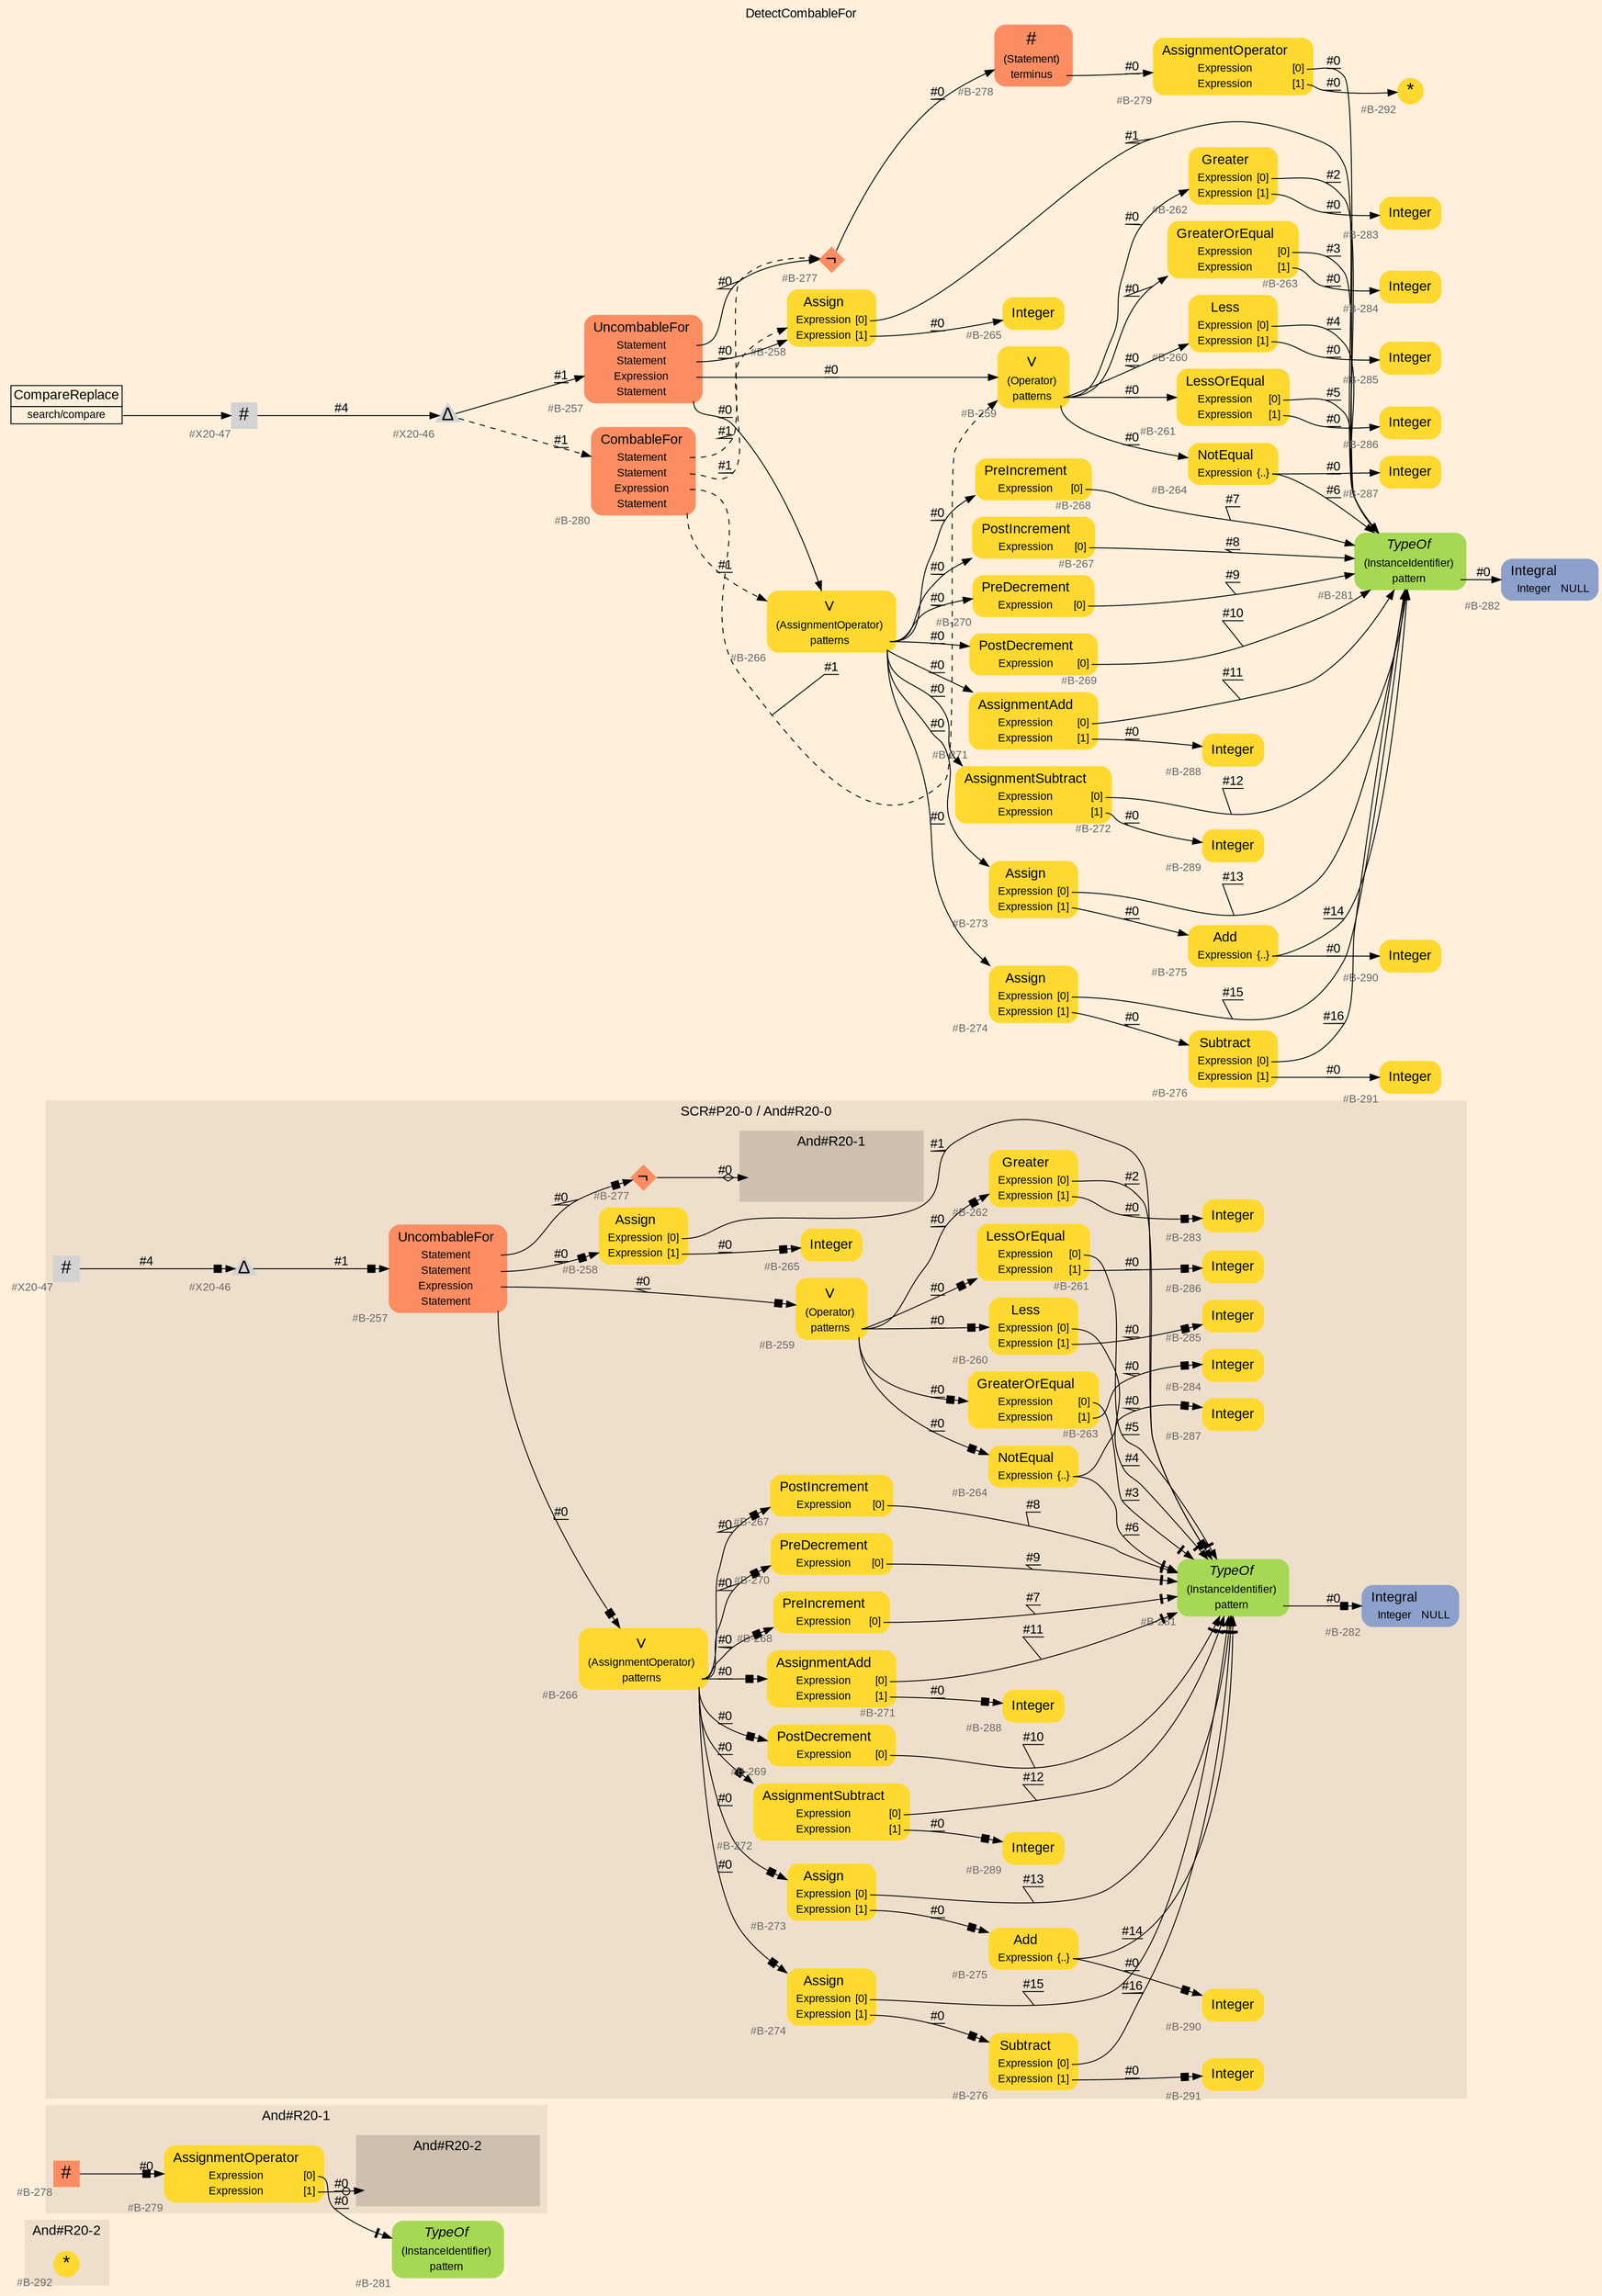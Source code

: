 digraph "DetectCombableFor" {
label = "DetectCombableFor"
labelloc = t
graph [
    rankdir = "LR"
    ranksep = 0.3
    bgcolor = antiquewhite1
    color = black
    fontcolor = black
    fontname = "Arial"
];
node [
    fontname = "Arial"
];
edge [
    fontname = "Arial"
];

// -------------------- figure And#R20-2 --------------------
// -------- region And#R20-2 ----------
subgraph "clusterAnd#R20-2" {
    label = "And#R20-2"
    style = "filled"
    color = antiquewhite2
    fontsize = "15"
    // -------- block And#R20-2/#B-292 ----------
    "And#R20-2/#B-292" [
        fillcolor = "/set28/6"
        xlabel = "#B-292"
        fontsize = "12"
        fontcolor = grey40
        shape = "circle"
        label = <<FONT COLOR="black" POINT-SIZE="20">*</FONT>>
        style = "filled"
        penwidth = 0.0
        fixedsize = true
        width = 0.4
        height = 0.4
    ];
    
}


// -------------------- figure And#R20-1 --------------------
// -------- region And#R20-1 ----------
subgraph "clusterAnd#R20-1" {
    label = "And#R20-1"
    style = "filled"
    color = antiquewhite2
    fontsize = "15"
    // -------- block And#R20-1/#B-278 ----------
    "And#R20-1/#B-278" [
        fillcolor = "/set28/2"
        xlabel = "#B-278"
        fontsize = "12"
        fontcolor = grey40
        shape = "square"
        label = <<FONT COLOR="black" POINT-SIZE="20">#</FONT>>
        style = "filled"
        penwidth = 0.0
        fixedsize = true
        width = 0.4
        height = 0.4
    ];
    
    // -------- block And#R20-1/#B-279 ----------
    "And#R20-1/#B-279" [
        fillcolor = "/set28/6"
        xlabel = "#B-279"
        fontsize = "12"
        fontcolor = grey40
        shape = "plaintext"
        label = <<TABLE BORDER="0" CELLBORDER="0" CELLSPACING="0">
         <TR><TD><FONT COLOR="black" POINT-SIZE="15">AssignmentOperator</FONT></TD></TR>
         <TR><TD><FONT COLOR="black" POINT-SIZE="12">Expression</FONT></TD><TD PORT="port0"><FONT COLOR="black" POINT-SIZE="12">[0]</FONT></TD></TR>
         <TR><TD><FONT COLOR="black" POINT-SIZE="12">Expression</FONT></TD><TD PORT="port1"><FONT COLOR="black" POINT-SIZE="12">[1]</FONT></TD></TR>
        </TABLE>>
        style = "rounded,filled"
    ];
    
    // -------- region And#R20-1/And#R20-2 ----------
    subgraph "clusterAnd#R20-1/And#R20-2" {
        label = "And#R20-2"
        style = "filled"
        color = antiquewhite3
        fontsize = "15"
        // -------- block And#R20-1/And#R20-2/#B-292 ----------
        "And#R20-1/And#R20-2/#B-292" [
            fillcolor = "/set28/6"
            xlabel = "#B-292"
            fontsize = "12"
            fontcolor = grey40
            shape = "none"
            style = "invisible"
        ];
        
    }
    
}

// -------- block And#R20-1/#B-281 ----------
"And#R20-1/#B-281" [
    fillcolor = "/set28/5"
    xlabel = "#B-281"
    fontsize = "12"
    fontcolor = grey40
    shape = "plaintext"
    label = <<TABLE BORDER="0" CELLBORDER="0" CELLSPACING="0">
     <TR><TD><FONT COLOR="black" POINT-SIZE="15"><I>TypeOf</I></FONT></TD></TR>
     <TR><TD><FONT COLOR="black" POINT-SIZE="12">(InstanceIdentifier)</FONT></TD><TD PORT="port0"></TD></TR>
     <TR><TD><FONT COLOR="black" POINT-SIZE="12">pattern</FONT></TD><TD PORT="port1"></TD></TR>
    </TABLE>>
    style = "rounded,filled"
];

"And#R20-1/#B-278" -> "And#R20-1/#B-279" [
    arrowhead="normalnonebox"
    label = "#0"
    decorate = true
    color = black
    fontcolor = black
];

"And#R20-1/#B-279":port0 -> "And#R20-1/#B-281" [
    arrowhead="normalnonetee"
    label = "#0"
    decorate = true
    color = black
    fontcolor = black
];

"And#R20-1/#B-279":port1 -> "And#R20-1/And#R20-2/#B-292" [
    arrowhead="normalnoneodot"
    label = "#0"
    decorate = true
    color = black
    fontcolor = black
];


// -------------------- figure And#R20-0 --------------------
// -------- region And#R20-0 ----------
subgraph "clusterAnd#R20-0" {
    label = "SCR#P20-0 / And#R20-0"
    style = "filled"
    color = antiquewhite2
    fontsize = "15"
    // -------- block And#R20-0/#B-273 ----------
    "And#R20-0/#B-273" [
        fillcolor = "/set28/6"
        xlabel = "#B-273"
        fontsize = "12"
        fontcolor = grey40
        shape = "plaintext"
        label = <<TABLE BORDER="0" CELLBORDER="0" CELLSPACING="0">
         <TR><TD><FONT COLOR="black" POINT-SIZE="15">Assign</FONT></TD></TR>
         <TR><TD><FONT COLOR="black" POINT-SIZE="12">Expression</FONT></TD><TD PORT="port0"><FONT COLOR="black" POINT-SIZE="12">[0]</FONT></TD></TR>
         <TR><TD><FONT COLOR="black" POINT-SIZE="12">Expression</FONT></TD><TD PORT="port1"><FONT COLOR="black" POINT-SIZE="12">[1]</FONT></TD></TR>
        </TABLE>>
        style = "rounded,filled"
    ];
    
    // -------- block And#R20-0/#B-289 ----------
    "And#R20-0/#B-289" [
        fillcolor = "/set28/6"
        xlabel = "#B-289"
        fontsize = "12"
        fontcolor = grey40
        shape = "plaintext"
        label = <<TABLE BORDER="0" CELLBORDER="0" CELLSPACING="0">
         <TR><TD><FONT COLOR="black" POINT-SIZE="15">Integer</FONT></TD></TR>
        </TABLE>>
        style = "rounded,filled"
    ];
    
    // -------- block And#R20-0/#B-259 ----------
    "And#R20-0/#B-259" [
        fillcolor = "/set28/6"
        xlabel = "#B-259"
        fontsize = "12"
        fontcolor = grey40
        shape = "plaintext"
        label = <<TABLE BORDER="0" CELLBORDER="0" CELLSPACING="0">
         <TR><TD><FONT COLOR="black" POINT-SIZE="20">∨</FONT></TD></TR>
         <TR><TD><FONT COLOR="black" POINT-SIZE="12">(Operator)</FONT></TD><TD PORT="port0"></TD></TR>
         <TR><TD><FONT COLOR="black" POINT-SIZE="12">patterns</FONT></TD><TD PORT="port1"></TD></TR>
        </TABLE>>
        style = "rounded,filled"
    ];
    
    // -------- block And#R20-0/#B-266 ----------
    "And#R20-0/#B-266" [
        fillcolor = "/set28/6"
        xlabel = "#B-266"
        fontsize = "12"
        fontcolor = grey40
        shape = "plaintext"
        label = <<TABLE BORDER="0" CELLBORDER="0" CELLSPACING="0">
         <TR><TD><FONT COLOR="black" POINT-SIZE="20">∨</FONT></TD></TR>
         <TR><TD><FONT COLOR="black" POINT-SIZE="12">(AssignmentOperator)</FONT></TD><TD PORT="port0"></TD></TR>
         <TR><TD><FONT COLOR="black" POINT-SIZE="12">patterns</FONT></TD><TD PORT="port1"></TD></TR>
        </TABLE>>
        style = "rounded,filled"
    ];
    
    // -------- block And#R20-0/#B-260 ----------
    "And#R20-0/#B-260" [
        fillcolor = "/set28/6"
        xlabel = "#B-260"
        fontsize = "12"
        fontcolor = grey40
        shape = "plaintext"
        label = <<TABLE BORDER="0" CELLBORDER="0" CELLSPACING="0">
         <TR><TD><FONT COLOR="black" POINT-SIZE="15">Less</FONT></TD></TR>
         <TR><TD><FONT COLOR="black" POINT-SIZE="12">Expression</FONT></TD><TD PORT="port0"><FONT COLOR="black" POINT-SIZE="12">[0]</FONT></TD></TR>
         <TR><TD><FONT COLOR="black" POINT-SIZE="12">Expression</FONT></TD><TD PORT="port1"><FONT COLOR="black" POINT-SIZE="12">[1]</FONT></TD></TR>
        </TABLE>>
        style = "rounded,filled"
    ];
    
    // -------- block And#R20-0/#B-276 ----------
    "And#R20-0/#B-276" [
        fillcolor = "/set28/6"
        xlabel = "#B-276"
        fontsize = "12"
        fontcolor = grey40
        shape = "plaintext"
        label = <<TABLE BORDER="0" CELLBORDER="0" CELLSPACING="0">
         <TR><TD><FONT COLOR="black" POINT-SIZE="15">Subtract</FONT></TD></TR>
         <TR><TD><FONT COLOR="black" POINT-SIZE="12">Expression</FONT></TD><TD PORT="port0"><FONT COLOR="black" POINT-SIZE="12">[0]</FONT></TD></TR>
         <TR><TD><FONT COLOR="black" POINT-SIZE="12">Expression</FONT></TD><TD PORT="port1"><FONT COLOR="black" POINT-SIZE="12">[1]</FONT></TD></TR>
        </TABLE>>
        style = "rounded,filled"
    ];
    
    // -------- block And#R20-0/#B-290 ----------
    "And#R20-0/#B-290" [
        fillcolor = "/set28/6"
        xlabel = "#B-290"
        fontsize = "12"
        fontcolor = grey40
        shape = "plaintext"
        label = <<TABLE BORDER="0" CELLBORDER="0" CELLSPACING="0">
         <TR><TD><FONT COLOR="black" POINT-SIZE="15">Integer</FONT></TD></TR>
        </TABLE>>
        style = "rounded,filled"
    ];
    
    // -------- block And#R20-0/#B-257 ----------
    "And#R20-0/#B-257" [
        fillcolor = "/set28/2"
        xlabel = "#B-257"
        fontsize = "12"
        fontcolor = grey40
        shape = "plaintext"
        label = <<TABLE BORDER="0" CELLBORDER="0" CELLSPACING="0">
         <TR><TD><FONT COLOR="black" POINT-SIZE="15">UncombableFor</FONT></TD></TR>
         <TR><TD><FONT COLOR="black" POINT-SIZE="12">Statement</FONT></TD><TD PORT="port0"></TD></TR>
         <TR><TD><FONT COLOR="black" POINT-SIZE="12">Statement</FONT></TD><TD PORT="port1"></TD></TR>
         <TR><TD><FONT COLOR="black" POINT-SIZE="12">Expression</FONT></TD><TD PORT="port2"></TD></TR>
         <TR><TD><FONT COLOR="black" POINT-SIZE="12">Statement</FONT></TD><TD PORT="port3"></TD></TR>
        </TABLE>>
        style = "rounded,filled"
    ];
    
    // -------- block And#R20-0/#B-288 ----------
    "And#R20-0/#B-288" [
        fillcolor = "/set28/6"
        xlabel = "#B-288"
        fontsize = "12"
        fontcolor = grey40
        shape = "plaintext"
        label = <<TABLE BORDER="0" CELLBORDER="0" CELLSPACING="0">
         <TR><TD><FONT COLOR="black" POINT-SIZE="15">Integer</FONT></TD></TR>
        </TABLE>>
        style = "rounded,filled"
    ];
    
    // -------- block And#R20-0/#X20-46 ----------
    "And#R20-0/#X20-46" [
        xlabel = "#X20-46"
        fontsize = "12"
        fontcolor = grey40
        shape = "triangle"
        label = <<FONT COLOR="black" POINT-SIZE="20">Δ</FONT>>
        style = "filled"
        penwidth = 0.0
        fixedsize = true
        width = 0.4
        height = 0.4
    ];
    
    // -------- block And#R20-0/#B-272 ----------
    "And#R20-0/#B-272" [
        fillcolor = "/set28/6"
        xlabel = "#B-272"
        fontsize = "12"
        fontcolor = grey40
        shape = "plaintext"
        label = <<TABLE BORDER="0" CELLBORDER="0" CELLSPACING="0">
         <TR><TD><FONT COLOR="black" POINT-SIZE="15">AssignmentSubtract</FONT></TD></TR>
         <TR><TD><FONT COLOR="black" POINT-SIZE="12">Expression</FONT></TD><TD PORT="port0"><FONT COLOR="black" POINT-SIZE="12">[0]</FONT></TD></TR>
         <TR><TD><FONT COLOR="black" POINT-SIZE="12">Expression</FONT></TD><TD PORT="port1"><FONT COLOR="black" POINT-SIZE="12">[1]</FONT></TD></TR>
        </TABLE>>
        style = "rounded,filled"
    ];
    
    // -------- block And#R20-0/#B-271 ----------
    "And#R20-0/#B-271" [
        fillcolor = "/set28/6"
        xlabel = "#B-271"
        fontsize = "12"
        fontcolor = grey40
        shape = "plaintext"
        label = <<TABLE BORDER="0" CELLBORDER="0" CELLSPACING="0">
         <TR><TD><FONT COLOR="black" POINT-SIZE="15">AssignmentAdd</FONT></TD></TR>
         <TR><TD><FONT COLOR="black" POINT-SIZE="12">Expression</FONT></TD><TD PORT="port0"><FONT COLOR="black" POINT-SIZE="12">[0]</FONT></TD></TR>
         <TR><TD><FONT COLOR="black" POINT-SIZE="12">Expression</FONT></TD><TD PORT="port1"><FONT COLOR="black" POINT-SIZE="12">[1]</FONT></TD></TR>
        </TABLE>>
        style = "rounded,filled"
    ];
    
    // -------- block And#R20-0/#B-282 ----------
    "And#R20-0/#B-282" [
        fillcolor = "/set28/3"
        xlabel = "#B-282"
        fontsize = "12"
        fontcolor = grey40
        shape = "plaintext"
        label = <<TABLE BORDER="0" CELLBORDER="0" CELLSPACING="0">
         <TR><TD><FONT COLOR="black" POINT-SIZE="15">Integral</FONT></TD></TR>
         <TR><TD><FONT COLOR="black" POINT-SIZE="12">Integer</FONT></TD><TD PORT="port0"><FONT COLOR="black" POINT-SIZE="12">NULL</FONT></TD></TR>
        </TABLE>>
        style = "rounded,filled"
    ];
    
    // -------- block And#R20-0/#B-261 ----------
    "And#R20-0/#B-261" [
        fillcolor = "/set28/6"
        xlabel = "#B-261"
        fontsize = "12"
        fontcolor = grey40
        shape = "plaintext"
        label = <<TABLE BORDER="0" CELLBORDER="0" CELLSPACING="0">
         <TR><TD><FONT COLOR="black" POINT-SIZE="15">LessOrEqual</FONT></TD></TR>
         <TR><TD><FONT COLOR="black" POINT-SIZE="12">Expression</FONT></TD><TD PORT="port0"><FONT COLOR="black" POINT-SIZE="12">[0]</FONT></TD></TR>
         <TR><TD><FONT COLOR="black" POINT-SIZE="12">Expression</FONT></TD><TD PORT="port1"><FONT COLOR="black" POINT-SIZE="12">[1]</FONT></TD></TR>
        </TABLE>>
        style = "rounded,filled"
    ];
    
    // -------- block And#R20-0/#B-277 ----------
    "And#R20-0/#B-277" [
        fillcolor = "/set28/2"
        xlabel = "#B-277"
        fontsize = "12"
        fontcolor = grey40
        shape = "diamond"
        label = <<FONT COLOR="black" POINT-SIZE="20">¬</FONT>>
        style = "filled"
        penwidth = 0.0
        fixedsize = true
        width = 0.4
        height = 0.4
    ];
    
    // -------- block And#R20-0/#B-281 ----------
    "And#R20-0/#B-281" [
        fillcolor = "/set28/5"
        xlabel = "#B-281"
        fontsize = "12"
        fontcolor = grey40
        shape = "plaintext"
        label = <<TABLE BORDER="0" CELLBORDER="0" CELLSPACING="0">
         <TR><TD><FONT COLOR="black" POINT-SIZE="15"><I>TypeOf</I></FONT></TD></TR>
         <TR><TD><FONT COLOR="black" POINT-SIZE="12">(InstanceIdentifier)</FONT></TD><TD PORT="port0"></TD></TR>
         <TR><TD><FONT COLOR="black" POINT-SIZE="12">pattern</FONT></TD><TD PORT="port1"></TD></TR>
        </TABLE>>
        style = "rounded,filled"
    ];
    
    // -------- block And#R20-0/#B-274 ----------
    "And#R20-0/#B-274" [
        fillcolor = "/set28/6"
        xlabel = "#B-274"
        fontsize = "12"
        fontcolor = grey40
        shape = "plaintext"
        label = <<TABLE BORDER="0" CELLBORDER="0" CELLSPACING="0">
         <TR><TD><FONT COLOR="black" POINT-SIZE="15">Assign</FONT></TD></TR>
         <TR><TD><FONT COLOR="black" POINT-SIZE="12">Expression</FONT></TD><TD PORT="port0"><FONT COLOR="black" POINT-SIZE="12">[0]</FONT></TD></TR>
         <TR><TD><FONT COLOR="black" POINT-SIZE="12">Expression</FONT></TD><TD PORT="port1"><FONT COLOR="black" POINT-SIZE="12">[1]</FONT></TD></TR>
        </TABLE>>
        style = "rounded,filled"
    ];
    
    // -------- block And#R20-0/#B-258 ----------
    "And#R20-0/#B-258" [
        fillcolor = "/set28/6"
        xlabel = "#B-258"
        fontsize = "12"
        fontcolor = grey40
        shape = "plaintext"
        label = <<TABLE BORDER="0" CELLBORDER="0" CELLSPACING="0">
         <TR><TD><FONT COLOR="black" POINT-SIZE="15">Assign</FONT></TD></TR>
         <TR><TD><FONT COLOR="black" POINT-SIZE="12">Expression</FONT></TD><TD PORT="port0"><FONT COLOR="black" POINT-SIZE="12">[0]</FONT></TD></TR>
         <TR><TD><FONT COLOR="black" POINT-SIZE="12">Expression</FONT></TD><TD PORT="port1"><FONT COLOR="black" POINT-SIZE="12">[1]</FONT></TD></TR>
        </TABLE>>
        style = "rounded,filled"
    ];
    
    // -------- block And#R20-0/#B-283 ----------
    "And#R20-0/#B-283" [
        fillcolor = "/set28/6"
        xlabel = "#B-283"
        fontsize = "12"
        fontcolor = grey40
        shape = "plaintext"
        label = <<TABLE BORDER="0" CELLBORDER="0" CELLSPACING="0">
         <TR><TD><FONT COLOR="black" POINT-SIZE="15">Integer</FONT></TD></TR>
        </TABLE>>
        style = "rounded,filled"
    ];
    
    // -------- block And#R20-0/#B-275 ----------
    "And#R20-0/#B-275" [
        fillcolor = "/set28/6"
        xlabel = "#B-275"
        fontsize = "12"
        fontcolor = grey40
        shape = "plaintext"
        label = <<TABLE BORDER="0" CELLBORDER="0" CELLSPACING="0">
         <TR><TD><FONT COLOR="black" POINT-SIZE="15">Add</FONT></TD></TR>
         <TR><TD><FONT COLOR="black" POINT-SIZE="12">Expression</FONT></TD><TD PORT="port0"><FONT COLOR="black" POINT-SIZE="12">{..}</FONT></TD></TR>
        </TABLE>>
        style = "rounded,filled"
    ];
    
    // -------- block And#R20-0/#B-269 ----------
    "And#R20-0/#B-269" [
        fillcolor = "/set28/6"
        xlabel = "#B-269"
        fontsize = "12"
        fontcolor = grey40
        shape = "plaintext"
        label = <<TABLE BORDER="0" CELLBORDER="0" CELLSPACING="0">
         <TR><TD><FONT COLOR="black" POINT-SIZE="15">PostDecrement</FONT></TD></TR>
         <TR><TD><FONT COLOR="black" POINT-SIZE="12">Expression</FONT></TD><TD PORT="port0"><FONT COLOR="black" POINT-SIZE="12">[0]</FONT></TD></TR>
        </TABLE>>
        style = "rounded,filled"
    ];
    
    // -------- block And#R20-0/#B-285 ----------
    "And#R20-0/#B-285" [
        fillcolor = "/set28/6"
        xlabel = "#B-285"
        fontsize = "12"
        fontcolor = grey40
        shape = "plaintext"
        label = <<TABLE BORDER="0" CELLBORDER="0" CELLSPACING="0">
         <TR><TD><FONT COLOR="black" POINT-SIZE="15">Integer</FONT></TD></TR>
        </TABLE>>
        style = "rounded,filled"
    ];
    
    // -------- block And#R20-0/#B-262 ----------
    "And#R20-0/#B-262" [
        fillcolor = "/set28/6"
        xlabel = "#B-262"
        fontsize = "12"
        fontcolor = grey40
        shape = "plaintext"
        label = <<TABLE BORDER="0" CELLBORDER="0" CELLSPACING="0">
         <TR><TD><FONT COLOR="black" POINT-SIZE="15">Greater</FONT></TD></TR>
         <TR><TD><FONT COLOR="black" POINT-SIZE="12">Expression</FONT></TD><TD PORT="port0"><FONT COLOR="black" POINT-SIZE="12">[0]</FONT></TD></TR>
         <TR><TD><FONT COLOR="black" POINT-SIZE="12">Expression</FONT></TD><TD PORT="port1"><FONT COLOR="black" POINT-SIZE="12">[1]</FONT></TD></TR>
        </TABLE>>
        style = "rounded,filled"
    ];
    
    // -------- block And#R20-0/#B-287 ----------
    "And#R20-0/#B-287" [
        fillcolor = "/set28/6"
        xlabel = "#B-287"
        fontsize = "12"
        fontcolor = grey40
        shape = "plaintext"
        label = <<TABLE BORDER="0" CELLBORDER="0" CELLSPACING="0">
         <TR><TD><FONT COLOR="black" POINT-SIZE="15">Integer</FONT></TD></TR>
        </TABLE>>
        style = "rounded,filled"
    ];
    
    // -------- block And#R20-0/#B-268 ----------
    "And#R20-0/#B-268" [
        fillcolor = "/set28/6"
        xlabel = "#B-268"
        fontsize = "12"
        fontcolor = grey40
        shape = "plaintext"
        label = <<TABLE BORDER="0" CELLBORDER="0" CELLSPACING="0">
         <TR><TD><FONT COLOR="black" POINT-SIZE="15">PreIncrement</FONT></TD></TR>
         <TR><TD><FONT COLOR="black" POINT-SIZE="12">Expression</FONT></TD><TD PORT="port0"><FONT COLOR="black" POINT-SIZE="12">[0]</FONT></TD></TR>
        </TABLE>>
        style = "rounded,filled"
    ];
    
    // -------- block And#R20-0/#B-284 ----------
    "And#R20-0/#B-284" [
        fillcolor = "/set28/6"
        xlabel = "#B-284"
        fontsize = "12"
        fontcolor = grey40
        shape = "plaintext"
        label = <<TABLE BORDER="0" CELLBORDER="0" CELLSPACING="0">
         <TR><TD><FONT COLOR="black" POINT-SIZE="15">Integer</FONT></TD></TR>
        </TABLE>>
        style = "rounded,filled"
    ];
    
    // -------- block And#R20-0/#B-264 ----------
    "And#R20-0/#B-264" [
        fillcolor = "/set28/6"
        xlabel = "#B-264"
        fontsize = "12"
        fontcolor = grey40
        shape = "plaintext"
        label = <<TABLE BORDER="0" CELLBORDER="0" CELLSPACING="0">
         <TR><TD><FONT COLOR="black" POINT-SIZE="15">NotEqual</FONT></TD></TR>
         <TR><TD><FONT COLOR="black" POINT-SIZE="12">Expression</FONT></TD><TD PORT="port0"><FONT COLOR="black" POINT-SIZE="12">{..}</FONT></TD></TR>
        </TABLE>>
        style = "rounded,filled"
    ];
    
    // -------- block And#R20-0/#B-270 ----------
    "And#R20-0/#B-270" [
        fillcolor = "/set28/6"
        xlabel = "#B-270"
        fontsize = "12"
        fontcolor = grey40
        shape = "plaintext"
        label = <<TABLE BORDER="0" CELLBORDER="0" CELLSPACING="0">
         <TR><TD><FONT COLOR="black" POINT-SIZE="15">PreDecrement</FONT></TD></TR>
         <TR><TD><FONT COLOR="black" POINT-SIZE="12">Expression</FONT></TD><TD PORT="port0"><FONT COLOR="black" POINT-SIZE="12">[0]</FONT></TD></TR>
        </TABLE>>
        style = "rounded,filled"
    ];
    
    // -------- block And#R20-0/#B-291 ----------
    "And#R20-0/#B-291" [
        fillcolor = "/set28/6"
        xlabel = "#B-291"
        fontsize = "12"
        fontcolor = grey40
        shape = "plaintext"
        label = <<TABLE BORDER="0" CELLBORDER="0" CELLSPACING="0">
         <TR><TD><FONT COLOR="black" POINT-SIZE="15">Integer</FONT></TD></TR>
        </TABLE>>
        style = "rounded,filled"
    ];
    
    // -------- block And#R20-0/#X20-47 ----------
    "And#R20-0/#X20-47" [
        xlabel = "#X20-47"
        fontsize = "12"
        fontcolor = grey40
        shape = "square"
        label = <<FONT COLOR="black" POINT-SIZE="20">#</FONT>>
        style = "filled"
        penwidth = 0.0
        fixedsize = true
        width = 0.4
        height = 0.4
    ];
    
    // -------- block And#R20-0/#B-267 ----------
    "And#R20-0/#B-267" [
        fillcolor = "/set28/6"
        xlabel = "#B-267"
        fontsize = "12"
        fontcolor = grey40
        shape = "plaintext"
        label = <<TABLE BORDER="0" CELLBORDER="0" CELLSPACING="0">
         <TR><TD><FONT COLOR="black" POINT-SIZE="15">PostIncrement</FONT></TD></TR>
         <TR><TD><FONT COLOR="black" POINT-SIZE="12">Expression</FONT></TD><TD PORT="port0"><FONT COLOR="black" POINT-SIZE="12">[0]</FONT></TD></TR>
        </TABLE>>
        style = "rounded,filled"
    ];
    
    // -------- block And#R20-0/#B-263 ----------
    "And#R20-0/#B-263" [
        fillcolor = "/set28/6"
        xlabel = "#B-263"
        fontsize = "12"
        fontcolor = grey40
        shape = "plaintext"
        label = <<TABLE BORDER="0" CELLBORDER="0" CELLSPACING="0">
         <TR><TD><FONT COLOR="black" POINT-SIZE="15">GreaterOrEqual</FONT></TD></TR>
         <TR><TD><FONT COLOR="black" POINT-SIZE="12">Expression</FONT></TD><TD PORT="port0"><FONT COLOR="black" POINT-SIZE="12">[0]</FONT></TD></TR>
         <TR><TD><FONT COLOR="black" POINT-SIZE="12">Expression</FONT></TD><TD PORT="port1"><FONT COLOR="black" POINT-SIZE="12">[1]</FONT></TD></TR>
        </TABLE>>
        style = "rounded,filled"
    ];
    
    // -------- block And#R20-0/#B-286 ----------
    "And#R20-0/#B-286" [
        fillcolor = "/set28/6"
        xlabel = "#B-286"
        fontsize = "12"
        fontcolor = grey40
        shape = "plaintext"
        label = <<TABLE BORDER="0" CELLBORDER="0" CELLSPACING="0">
         <TR><TD><FONT COLOR="black" POINT-SIZE="15">Integer</FONT></TD></TR>
        </TABLE>>
        style = "rounded,filled"
    ];
    
    // -------- block And#R20-0/#B-265 ----------
    "And#R20-0/#B-265" [
        fillcolor = "/set28/6"
        xlabel = "#B-265"
        fontsize = "12"
        fontcolor = grey40
        shape = "plaintext"
        label = <<TABLE BORDER="0" CELLBORDER="0" CELLSPACING="0">
         <TR><TD><FONT COLOR="black" POINT-SIZE="15">Integer</FONT></TD></TR>
        </TABLE>>
        style = "rounded,filled"
    ];
    
    // -------- region And#R20-0/And#R20-1 ----------
    subgraph "clusterAnd#R20-0/And#R20-1" {
        label = "And#R20-1"
        style = "filled"
        color = antiquewhite3
        fontsize = "15"
        // -------- block And#R20-0/And#R20-1/#B-278 ----------
        "And#R20-0/And#R20-1/#B-278" [
            fillcolor = "/set28/2"
            xlabel = "#B-278"
            fontsize = "12"
            fontcolor = grey40
            shape = "none"
            style = "invisible"
        ];
        
    }
    
}

"And#R20-0/#B-273":port0 -> "And#R20-0/#B-281" [
    arrowhead="normalnonetee"
    label = "#13"
    decorate = true
    color = black
    fontcolor = black
];

"And#R20-0/#B-273":port1 -> "And#R20-0/#B-275" [
    arrowhead="normalnonebox"
    label = "#0"
    decorate = true
    color = black
    fontcolor = black
];

"And#R20-0/#B-259":port1 -> "And#R20-0/#B-262" [
    arrowhead="normalnonebox"
    label = "#0"
    decorate = true
    color = black
    fontcolor = black
];

"And#R20-0/#B-259":port1 -> "And#R20-0/#B-263" [
    arrowhead="normalnonebox"
    label = "#0"
    decorate = true
    color = black
    fontcolor = black
];

"And#R20-0/#B-259":port1 -> "And#R20-0/#B-260" [
    arrowhead="normalnonebox"
    label = "#0"
    decorate = true
    color = black
    fontcolor = black
];

"And#R20-0/#B-259":port1 -> "And#R20-0/#B-261" [
    arrowhead="normalnonebox"
    label = "#0"
    decorate = true
    color = black
    fontcolor = black
];

"And#R20-0/#B-259":port1 -> "And#R20-0/#B-264" [
    arrowhead="normalnonebox"
    label = "#0"
    decorate = true
    color = black
    fontcolor = black
];

"And#R20-0/#B-266":port1 -> "And#R20-0/#B-268" [
    arrowhead="normalnonebox"
    label = "#0"
    decorate = true
    color = black
    fontcolor = black
];

"And#R20-0/#B-266":port1 -> "And#R20-0/#B-267" [
    arrowhead="normalnonebox"
    label = "#0"
    decorate = true
    color = black
    fontcolor = black
];

"And#R20-0/#B-266":port1 -> "And#R20-0/#B-270" [
    arrowhead="normalnonebox"
    label = "#0"
    decorate = true
    color = black
    fontcolor = black
];

"And#R20-0/#B-266":port1 -> "And#R20-0/#B-269" [
    arrowhead="normalnonebox"
    label = "#0"
    decorate = true
    color = black
    fontcolor = black
];

"And#R20-0/#B-266":port1 -> "And#R20-0/#B-271" [
    arrowhead="normalnonebox"
    label = "#0"
    decorate = true
    color = black
    fontcolor = black
];

"And#R20-0/#B-266":port1 -> "And#R20-0/#B-272" [
    arrowhead="normalnonebox"
    label = "#0"
    decorate = true
    color = black
    fontcolor = black
];

"And#R20-0/#B-266":port1 -> "And#R20-0/#B-273" [
    arrowhead="normalnonebox"
    label = "#0"
    decorate = true
    color = black
    fontcolor = black
];

"And#R20-0/#B-266":port1 -> "And#R20-0/#B-274" [
    arrowhead="normalnonebox"
    label = "#0"
    decorate = true
    color = black
    fontcolor = black
];

"And#R20-0/#B-260":port0 -> "And#R20-0/#B-281" [
    arrowhead="normalnonetee"
    label = "#4"
    decorate = true
    color = black
    fontcolor = black
];

"And#R20-0/#B-260":port1 -> "And#R20-0/#B-285" [
    arrowhead="normalnonebox"
    label = "#0"
    decorate = true
    color = black
    fontcolor = black
];

"And#R20-0/#B-276":port0 -> "And#R20-0/#B-281" [
    arrowhead="normalnonetee"
    label = "#16"
    decorate = true
    color = black
    fontcolor = black
];

"And#R20-0/#B-276":port1 -> "And#R20-0/#B-291" [
    arrowhead="normalnonebox"
    label = "#0"
    decorate = true
    color = black
    fontcolor = black
];

"And#R20-0/#B-257":port0 -> "And#R20-0/#B-277" [
    arrowhead="normalnonebox"
    label = "#0"
    decorate = true
    color = black
    fontcolor = black
];

"And#R20-0/#B-257":port1 -> "And#R20-0/#B-258" [
    arrowhead="normalnonebox"
    label = "#0"
    decorate = true
    color = black
    fontcolor = black
];

"And#R20-0/#B-257":port2 -> "And#R20-0/#B-259" [
    arrowhead="normalnonebox"
    label = "#0"
    decorate = true
    color = black
    fontcolor = black
];

"And#R20-0/#B-257":port3 -> "And#R20-0/#B-266" [
    arrowhead="normalnonebox"
    label = "#0"
    decorate = true
    color = black
    fontcolor = black
];

"And#R20-0/#X20-46" -> "And#R20-0/#B-257" [
    arrowhead="normalnonebox"
    label = "#1"
    decorate = true
    color = black
    fontcolor = black
];

"And#R20-0/#B-272":port0 -> "And#R20-0/#B-281" [
    arrowhead="normalnonetee"
    label = "#12"
    decorate = true
    color = black
    fontcolor = black
];

"And#R20-0/#B-272":port1 -> "And#R20-0/#B-289" [
    arrowhead="normalnonebox"
    label = "#0"
    decorate = true
    color = black
    fontcolor = black
];

"And#R20-0/#B-271":port0 -> "And#R20-0/#B-281" [
    arrowhead="normalnonetee"
    label = "#11"
    decorate = true
    color = black
    fontcolor = black
];

"And#R20-0/#B-271":port1 -> "And#R20-0/#B-288" [
    arrowhead="normalnonebox"
    label = "#0"
    decorate = true
    color = black
    fontcolor = black
];

"And#R20-0/#B-261":port0 -> "And#R20-0/#B-281" [
    arrowhead="normalnonetee"
    label = "#5"
    decorate = true
    color = black
    fontcolor = black
];

"And#R20-0/#B-261":port1 -> "And#R20-0/#B-286" [
    arrowhead="normalnonebox"
    label = "#0"
    decorate = true
    color = black
    fontcolor = black
];

"And#R20-0/#B-277" -> "And#R20-0/And#R20-1/#B-278" [
    arrowhead="normalnoneodiamond"
    label = "#0"
    decorate = true
    color = black
    fontcolor = black
];

"And#R20-0/#B-281":port1 -> "And#R20-0/#B-282" [
    arrowhead="normalnonebox"
    label = "#0"
    decorate = true
    color = black
    fontcolor = black
];

"And#R20-0/#B-274":port0 -> "And#R20-0/#B-281" [
    arrowhead="normalnonetee"
    label = "#15"
    decorate = true
    color = black
    fontcolor = black
];

"And#R20-0/#B-274":port1 -> "And#R20-0/#B-276" [
    arrowhead="normalnonebox"
    label = "#0"
    decorate = true
    color = black
    fontcolor = black
];

"And#R20-0/#B-258":port0 -> "And#R20-0/#B-281" [
    arrowhead="normalnonebox"
    label = "#1"
    decorate = true
    color = black
    fontcolor = black
];

"And#R20-0/#B-258":port1 -> "And#R20-0/#B-265" [
    arrowhead="normalnonebox"
    label = "#0"
    decorate = true
    color = black
    fontcolor = black
];

"And#R20-0/#B-275":port0 -> "And#R20-0/#B-281" [
    arrowhead="normalnonetee"
    label = "#14"
    decorate = true
    color = black
    fontcolor = black
];

"And#R20-0/#B-275":port0 -> "And#R20-0/#B-290" [
    arrowhead="normalnonebox"
    label = "#0"
    decorate = true
    color = black
    fontcolor = black
];

"And#R20-0/#B-269":port0 -> "And#R20-0/#B-281" [
    arrowhead="normalnonetee"
    label = "#10"
    decorate = true
    color = black
    fontcolor = black
];

"And#R20-0/#B-262":port0 -> "And#R20-0/#B-281" [
    arrowhead="normalnonetee"
    label = "#2"
    decorate = true
    color = black
    fontcolor = black
];

"And#R20-0/#B-262":port1 -> "And#R20-0/#B-283" [
    arrowhead="normalnonebox"
    label = "#0"
    decorate = true
    color = black
    fontcolor = black
];

"And#R20-0/#B-268":port0 -> "And#R20-0/#B-281" [
    arrowhead="normalnonetee"
    label = "#7"
    decorate = true
    color = black
    fontcolor = black
];

"And#R20-0/#B-264":port0 -> "And#R20-0/#B-281" [
    arrowhead="normalnonetee"
    label = "#6"
    decorate = true
    color = black
    fontcolor = black
];

"And#R20-0/#B-264":port0 -> "And#R20-0/#B-287" [
    arrowhead="normalnonebox"
    label = "#0"
    decorate = true
    color = black
    fontcolor = black
];

"And#R20-0/#B-270":port0 -> "And#R20-0/#B-281" [
    arrowhead="normalnonetee"
    label = "#9"
    decorate = true
    color = black
    fontcolor = black
];

"And#R20-0/#X20-47" -> "And#R20-0/#X20-46" [
    arrowhead="normalnonebox"
    label = "#4"
    decorate = true
    color = black
    fontcolor = black
];

"And#R20-0/#B-267":port0 -> "And#R20-0/#B-281" [
    arrowhead="normalnonetee"
    label = "#8"
    decorate = true
    color = black
    fontcolor = black
];

"And#R20-0/#B-263":port0 -> "And#R20-0/#B-281" [
    arrowhead="normalnonetee"
    label = "#3"
    decorate = true
    color = black
    fontcolor = black
];

"And#R20-0/#B-263":port1 -> "And#R20-0/#B-284" [
    arrowhead="normalnonebox"
    label = "#0"
    decorate = true
    color = black
    fontcolor = black
];


// -------------------- transformation figure --------------------
// -------- block CR#X20-48 ----------
"CR#X20-48" [
    fillcolor = antiquewhite1
    fontsize = "12"
    fontcolor = grey40
    shape = "plaintext"
    label = <<TABLE BORDER="0" CELLBORDER="1" CELLSPACING="0">
     <TR><TD><FONT COLOR="black" POINT-SIZE="15">CompareReplace</FONT></TD></TR>
     <TR><TD PORT="port0"><FONT COLOR="black" POINT-SIZE="12">search/compare</FONT></TD></TR>
    </TABLE>>
    style = "filled"
    color = black
];

// -------- block #X20-47 ----------
"#X20-47" [
    xlabel = "#X20-47"
    fontsize = "12"
    fontcolor = grey40
    shape = "square"
    label = <<FONT COLOR="black" POINT-SIZE="20">#</FONT>>
    style = "filled"
    penwidth = 0.0
    fixedsize = true
    width = 0.4
    height = 0.4
];

// -------- block #X20-46 ----------
"#X20-46" [
    xlabel = "#X20-46"
    fontsize = "12"
    fontcolor = grey40
    shape = "triangle"
    label = <<FONT COLOR="black" POINT-SIZE="20">Δ</FONT>>
    style = "filled"
    penwidth = 0.0
    fixedsize = true
    width = 0.4
    height = 0.4
];

// -------- block #B-257 ----------
"#B-257" [
    fillcolor = "/set28/2"
    xlabel = "#B-257"
    fontsize = "12"
    fontcolor = grey40
    shape = "plaintext"
    label = <<TABLE BORDER="0" CELLBORDER="0" CELLSPACING="0">
     <TR><TD><FONT COLOR="black" POINT-SIZE="15">UncombableFor</FONT></TD></TR>
     <TR><TD><FONT COLOR="black" POINT-SIZE="12">Statement</FONT></TD><TD PORT="port0"></TD></TR>
     <TR><TD><FONT COLOR="black" POINT-SIZE="12">Statement</FONT></TD><TD PORT="port1"></TD></TR>
     <TR><TD><FONT COLOR="black" POINT-SIZE="12">Expression</FONT></TD><TD PORT="port2"></TD></TR>
     <TR><TD><FONT COLOR="black" POINT-SIZE="12">Statement</FONT></TD><TD PORT="port3"></TD></TR>
    </TABLE>>
    style = "rounded,filled"
];

// -------- block #B-277 ----------
"#B-277" [
    fillcolor = "/set28/2"
    xlabel = "#B-277"
    fontsize = "12"
    fontcolor = grey40
    shape = "diamond"
    label = <<FONT COLOR="black" POINT-SIZE="20">¬</FONT>>
    style = "filled"
    penwidth = 0.0
    fixedsize = true
    width = 0.4
    height = 0.4
];

// -------- block #B-278 ----------
"#B-278" [
    fillcolor = "/set28/2"
    xlabel = "#B-278"
    fontsize = "12"
    fontcolor = grey40
    shape = "plaintext"
    label = <<TABLE BORDER="0" CELLBORDER="0" CELLSPACING="0">
     <TR><TD><FONT COLOR="black" POINT-SIZE="20">#</FONT></TD></TR>
     <TR><TD><FONT COLOR="black" POINT-SIZE="12">(Statement)</FONT></TD><TD PORT="port0"></TD></TR>
     <TR><TD><FONT COLOR="black" POINT-SIZE="12">terminus</FONT></TD><TD PORT="port1"></TD></TR>
    </TABLE>>
    style = "rounded,filled"
];

// -------- block #B-279 ----------
"#B-279" [
    fillcolor = "/set28/6"
    xlabel = "#B-279"
    fontsize = "12"
    fontcolor = grey40
    shape = "plaintext"
    label = <<TABLE BORDER="0" CELLBORDER="0" CELLSPACING="0">
     <TR><TD><FONT COLOR="black" POINT-SIZE="15">AssignmentOperator</FONT></TD></TR>
     <TR><TD><FONT COLOR="black" POINT-SIZE="12">Expression</FONT></TD><TD PORT="port0"><FONT COLOR="black" POINT-SIZE="12">[0]</FONT></TD></TR>
     <TR><TD><FONT COLOR="black" POINT-SIZE="12">Expression</FONT></TD><TD PORT="port1"><FONT COLOR="black" POINT-SIZE="12">[1]</FONT></TD></TR>
    </TABLE>>
    style = "rounded,filled"
];

// -------- block #B-281 ----------
"#B-281" [
    fillcolor = "/set28/5"
    xlabel = "#B-281"
    fontsize = "12"
    fontcolor = grey40
    shape = "plaintext"
    label = <<TABLE BORDER="0" CELLBORDER="0" CELLSPACING="0">
     <TR><TD><FONT COLOR="black" POINT-SIZE="15"><I>TypeOf</I></FONT></TD></TR>
     <TR><TD><FONT COLOR="black" POINT-SIZE="12">(InstanceIdentifier)</FONT></TD><TD PORT="port0"></TD></TR>
     <TR><TD><FONT COLOR="black" POINT-SIZE="12">pattern</FONT></TD><TD PORT="port1"></TD></TR>
    </TABLE>>
    style = "rounded,filled"
];

// -------- block #B-282 ----------
"#B-282" [
    fillcolor = "/set28/3"
    xlabel = "#B-282"
    fontsize = "12"
    fontcolor = grey40
    shape = "plaintext"
    label = <<TABLE BORDER="0" CELLBORDER="0" CELLSPACING="0">
     <TR><TD><FONT COLOR="black" POINT-SIZE="15">Integral</FONT></TD></TR>
     <TR><TD><FONT COLOR="black" POINT-SIZE="12">Integer</FONT></TD><TD PORT="port0"><FONT COLOR="black" POINT-SIZE="12">NULL</FONT></TD></TR>
    </TABLE>>
    style = "rounded,filled"
];

// -------- block #B-292 ----------
"#B-292" [
    fillcolor = "/set28/6"
    xlabel = "#B-292"
    fontsize = "12"
    fontcolor = grey40
    shape = "circle"
    label = <<FONT COLOR="black" POINT-SIZE="20">*</FONT>>
    style = "filled"
    penwidth = 0.0
    fixedsize = true
    width = 0.4
    height = 0.4
];

// -------- block #B-258 ----------
"#B-258" [
    fillcolor = "/set28/6"
    xlabel = "#B-258"
    fontsize = "12"
    fontcolor = grey40
    shape = "plaintext"
    label = <<TABLE BORDER="0" CELLBORDER="0" CELLSPACING="0">
     <TR><TD><FONT COLOR="black" POINT-SIZE="15">Assign</FONT></TD></TR>
     <TR><TD><FONT COLOR="black" POINT-SIZE="12">Expression</FONT></TD><TD PORT="port0"><FONT COLOR="black" POINT-SIZE="12">[0]</FONT></TD></TR>
     <TR><TD><FONT COLOR="black" POINT-SIZE="12">Expression</FONT></TD><TD PORT="port1"><FONT COLOR="black" POINT-SIZE="12">[1]</FONT></TD></TR>
    </TABLE>>
    style = "rounded,filled"
];

// -------- block #B-265 ----------
"#B-265" [
    fillcolor = "/set28/6"
    xlabel = "#B-265"
    fontsize = "12"
    fontcolor = grey40
    shape = "plaintext"
    label = <<TABLE BORDER="0" CELLBORDER="0" CELLSPACING="0">
     <TR><TD><FONT COLOR="black" POINT-SIZE="15">Integer</FONT></TD></TR>
    </TABLE>>
    style = "rounded,filled"
];

// -------- block #B-259 ----------
"#B-259" [
    fillcolor = "/set28/6"
    xlabel = "#B-259"
    fontsize = "12"
    fontcolor = grey40
    shape = "plaintext"
    label = <<TABLE BORDER="0" CELLBORDER="0" CELLSPACING="0">
     <TR><TD><FONT COLOR="black" POINT-SIZE="20">∨</FONT></TD></TR>
     <TR><TD><FONT COLOR="black" POINT-SIZE="12">(Operator)</FONT></TD><TD PORT="port0"></TD></TR>
     <TR><TD><FONT COLOR="black" POINT-SIZE="12">patterns</FONT></TD><TD PORT="port1"></TD></TR>
    </TABLE>>
    style = "rounded,filled"
];

// -------- block #B-262 ----------
"#B-262" [
    fillcolor = "/set28/6"
    xlabel = "#B-262"
    fontsize = "12"
    fontcolor = grey40
    shape = "plaintext"
    label = <<TABLE BORDER="0" CELLBORDER="0" CELLSPACING="0">
     <TR><TD><FONT COLOR="black" POINT-SIZE="15">Greater</FONT></TD></TR>
     <TR><TD><FONT COLOR="black" POINT-SIZE="12">Expression</FONT></TD><TD PORT="port0"><FONT COLOR="black" POINT-SIZE="12">[0]</FONT></TD></TR>
     <TR><TD><FONT COLOR="black" POINT-SIZE="12">Expression</FONT></TD><TD PORT="port1"><FONT COLOR="black" POINT-SIZE="12">[1]</FONT></TD></TR>
    </TABLE>>
    style = "rounded,filled"
];

// -------- block #B-283 ----------
"#B-283" [
    fillcolor = "/set28/6"
    xlabel = "#B-283"
    fontsize = "12"
    fontcolor = grey40
    shape = "plaintext"
    label = <<TABLE BORDER="0" CELLBORDER="0" CELLSPACING="0">
     <TR><TD><FONT COLOR="black" POINT-SIZE="15">Integer</FONT></TD></TR>
    </TABLE>>
    style = "rounded,filled"
];

// -------- block #B-263 ----------
"#B-263" [
    fillcolor = "/set28/6"
    xlabel = "#B-263"
    fontsize = "12"
    fontcolor = grey40
    shape = "plaintext"
    label = <<TABLE BORDER="0" CELLBORDER="0" CELLSPACING="0">
     <TR><TD><FONT COLOR="black" POINT-SIZE="15">GreaterOrEqual</FONT></TD></TR>
     <TR><TD><FONT COLOR="black" POINT-SIZE="12">Expression</FONT></TD><TD PORT="port0"><FONT COLOR="black" POINT-SIZE="12">[0]</FONT></TD></TR>
     <TR><TD><FONT COLOR="black" POINT-SIZE="12">Expression</FONT></TD><TD PORT="port1"><FONT COLOR="black" POINT-SIZE="12">[1]</FONT></TD></TR>
    </TABLE>>
    style = "rounded,filled"
];

// -------- block #B-284 ----------
"#B-284" [
    fillcolor = "/set28/6"
    xlabel = "#B-284"
    fontsize = "12"
    fontcolor = grey40
    shape = "plaintext"
    label = <<TABLE BORDER="0" CELLBORDER="0" CELLSPACING="0">
     <TR><TD><FONT COLOR="black" POINT-SIZE="15">Integer</FONT></TD></TR>
    </TABLE>>
    style = "rounded,filled"
];

// -------- block #B-260 ----------
"#B-260" [
    fillcolor = "/set28/6"
    xlabel = "#B-260"
    fontsize = "12"
    fontcolor = grey40
    shape = "plaintext"
    label = <<TABLE BORDER="0" CELLBORDER="0" CELLSPACING="0">
     <TR><TD><FONT COLOR="black" POINT-SIZE="15">Less</FONT></TD></TR>
     <TR><TD><FONT COLOR="black" POINT-SIZE="12">Expression</FONT></TD><TD PORT="port0"><FONT COLOR="black" POINT-SIZE="12">[0]</FONT></TD></TR>
     <TR><TD><FONT COLOR="black" POINT-SIZE="12">Expression</FONT></TD><TD PORT="port1"><FONT COLOR="black" POINT-SIZE="12">[1]</FONT></TD></TR>
    </TABLE>>
    style = "rounded,filled"
];

// -------- block #B-285 ----------
"#B-285" [
    fillcolor = "/set28/6"
    xlabel = "#B-285"
    fontsize = "12"
    fontcolor = grey40
    shape = "plaintext"
    label = <<TABLE BORDER="0" CELLBORDER="0" CELLSPACING="0">
     <TR><TD><FONT COLOR="black" POINT-SIZE="15">Integer</FONT></TD></TR>
    </TABLE>>
    style = "rounded,filled"
];

// -------- block #B-261 ----------
"#B-261" [
    fillcolor = "/set28/6"
    xlabel = "#B-261"
    fontsize = "12"
    fontcolor = grey40
    shape = "plaintext"
    label = <<TABLE BORDER="0" CELLBORDER="0" CELLSPACING="0">
     <TR><TD><FONT COLOR="black" POINT-SIZE="15">LessOrEqual</FONT></TD></TR>
     <TR><TD><FONT COLOR="black" POINT-SIZE="12">Expression</FONT></TD><TD PORT="port0"><FONT COLOR="black" POINT-SIZE="12">[0]</FONT></TD></TR>
     <TR><TD><FONT COLOR="black" POINT-SIZE="12">Expression</FONT></TD><TD PORT="port1"><FONT COLOR="black" POINT-SIZE="12">[1]</FONT></TD></TR>
    </TABLE>>
    style = "rounded,filled"
];

// -------- block #B-286 ----------
"#B-286" [
    fillcolor = "/set28/6"
    xlabel = "#B-286"
    fontsize = "12"
    fontcolor = grey40
    shape = "plaintext"
    label = <<TABLE BORDER="0" CELLBORDER="0" CELLSPACING="0">
     <TR><TD><FONT COLOR="black" POINT-SIZE="15">Integer</FONT></TD></TR>
    </TABLE>>
    style = "rounded,filled"
];

// -------- block #B-264 ----------
"#B-264" [
    fillcolor = "/set28/6"
    xlabel = "#B-264"
    fontsize = "12"
    fontcolor = grey40
    shape = "plaintext"
    label = <<TABLE BORDER="0" CELLBORDER="0" CELLSPACING="0">
     <TR><TD><FONT COLOR="black" POINT-SIZE="15">NotEqual</FONT></TD></TR>
     <TR><TD><FONT COLOR="black" POINT-SIZE="12">Expression</FONT></TD><TD PORT="port0"><FONT COLOR="black" POINT-SIZE="12">{..}</FONT></TD></TR>
    </TABLE>>
    style = "rounded,filled"
];

// -------- block #B-287 ----------
"#B-287" [
    fillcolor = "/set28/6"
    xlabel = "#B-287"
    fontsize = "12"
    fontcolor = grey40
    shape = "plaintext"
    label = <<TABLE BORDER="0" CELLBORDER="0" CELLSPACING="0">
     <TR><TD><FONT COLOR="black" POINT-SIZE="15">Integer</FONT></TD></TR>
    </TABLE>>
    style = "rounded,filled"
];

// -------- block #B-266 ----------
"#B-266" [
    fillcolor = "/set28/6"
    xlabel = "#B-266"
    fontsize = "12"
    fontcolor = grey40
    shape = "plaintext"
    label = <<TABLE BORDER="0" CELLBORDER="0" CELLSPACING="0">
     <TR><TD><FONT COLOR="black" POINT-SIZE="20">∨</FONT></TD></TR>
     <TR><TD><FONT COLOR="black" POINT-SIZE="12">(AssignmentOperator)</FONT></TD><TD PORT="port0"></TD></TR>
     <TR><TD><FONT COLOR="black" POINT-SIZE="12">patterns</FONT></TD><TD PORT="port1"></TD></TR>
    </TABLE>>
    style = "rounded,filled"
];

// -------- block #B-268 ----------
"#B-268" [
    fillcolor = "/set28/6"
    xlabel = "#B-268"
    fontsize = "12"
    fontcolor = grey40
    shape = "plaintext"
    label = <<TABLE BORDER="0" CELLBORDER="0" CELLSPACING="0">
     <TR><TD><FONT COLOR="black" POINT-SIZE="15">PreIncrement</FONT></TD></TR>
     <TR><TD><FONT COLOR="black" POINT-SIZE="12">Expression</FONT></TD><TD PORT="port0"><FONT COLOR="black" POINT-SIZE="12">[0]</FONT></TD></TR>
    </TABLE>>
    style = "rounded,filled"
];

// -------- block #B-267 ----------
"#B-267" [
    fillcolor = "/set28/6"
    xlabel = "#B-267"
    fontsize = "12"
    fontcolor = grey40
    shape = "plaintext"
    label = <<TABLE BORDER="0" CELLBORDER="0" CELLSPACING="0">
     <TR><TD><FONT COLOR="black" POINT-SIZE="15">PostIncrement</FONT></TD></TR>
     <TR><TD><FONT COLOR="black" POINT-SIZE="12">Expression</FONT></TD><TD PORT="port0"><FONT COLOR="black" POINT-SIZE="12">[0]</FONT></TD></TR>
    </TABLE>>
    style = "rounded,filled"
];

// -------- block #B-270 ----------
"#B-270" [
    fillcolor = "/set28/6"
    xlabel = "#B-270"
    fontsize = "12"
    fontcolor = grey40
    shape = "plaintext"
    label = <<TABLE BORDER="0" CELLBORDER="0" CELLSPACING="0">
     <TR><TD><FONT COLOR="black" POINT-SIZE="15">PreDecrement</FONT></TD></TR>
     <TR><TD><FONT COLOR="black" POINT-SIZE="12">Expression</FONT></TD><TD PORT="port0"><FONT COLOR="black" POINT-SIZE="12">[0]</FONT></TD></TR>
    </TABLE>>
    style = "rounded,filled"
];

// -------- block #B-269 ----------
"#B-269" [
    fillcolor = "/set28/6"
    xlabel = "#B-269"
    fontsize = "12"
    fontcolor = grey40
    shape = "plaintext"
    label = <<TABLE BORDER="0" CELLBORDER="0" CELLSPACING="0">
     <TR><TD><FONT COLOR="black" POINT-SIZE="15">PostDecrement</FONT></TD></TR>
     <TR><TD><FONT COLOR="black" POINT-SIZE="12">Expression</FONT></TD><TD PORT="port0"><FONT COLOR="black" POINT-SIZE="12">[0]</FONT></TD></TR>
    </TABLE>>
    style = "rounded,filled"
];

// -------- block #B-271 ----------
"#B-271" [
    fillcolor = "/set28/6"
    xlabel = "#B-271"
    fontsize = "12"
    fontcolor = grey40
    shape = "plaintext"
    label = <<TABLE BORDER="0" CELLBORDER="0" CELLSPACING="0">
     <TR><TD><FONT COLOR="black" POINT-SIZE="15">AssignmentAdd</FONT></TD></TR>
     <TR><TD><FONT COLOR="black" POINT-SIZE="12">Expression</FONT></TD><TD PORT="port0"><FONT COLOR="black" POINT-SIZE="12">[0]</FONT></TD></TR>
     <TR><TD><FONT COLOR="black" POINT-SIZE="12">Expression</FONT></TD><TD PORT="port1"><FONT COLOR="black" POINT-SIZE="12">[1]</FONT></TD></TR>
    </TABLE>>
    style = "rounded,filled"
];

// -------- block #B-288 ----------
"#B-288" [
    fillcolor = "/set28/6"
    xlabel = "#B-288"
    fontsize = "12"
    fontcolor = grey40
    shape = "plaintext"
    label = <<TABLE BORDER="0" CELLBORDER="0" CELLSPACING="0">
     <TR><TD><FONT COLOR="black" POINT-SIZE="15">Integer</FONT></TD></TR>
    </TABLE>>
    style = "rounded,filled"
];

// -------- block #B-272 ----------
"#B-272" [
    fillcolor = "/set28/6"
    xlabel = "#B-272"
    fontsize = "12"
    fontcolor = grey40
    shape = "plaintext"
    label = <<TABLE BORDER="0" CELLBORDER="0" CELLSPACING="0">
     <TR><TD><FONT COLOR="black" POINT-SIZE="15">AssignmentSubtract</FONT></TD></TR>
     <TR><TD><FONT COLOR="black" POINT-SIZE="12">Expression</FONT></TD><TD PORT="port0"><FONT COLOR="black" POINT-SIZE="12">[0]</FONT></TD></TR>
     <TR><TD><FONT COLOR="black" POINT-SIZE="12">Expression</FONT></TD><TD PORT="port1"><FONT COLOR="black" POINT-SIZE="12">[1]</FONT></TD></TR>
    </TABLE>>
    style = "rounded,filled"
];

// -------- block #B-289 ----------
"#B-289" [
    fillcolor = "/set28/6"
    xlabel = "#B-289"
    fontsize = "12"
    fontcolor = grey40
    shape = "plaintext"
    label = <<TABLE BORDER="0" CELLBORDER="0" CELLSPACING="0">
     <TR><TD><FONT COLOR="black" POINT-SIZE="15">Integer</FONT></TD></TR>
    </TABLE>>
    style = "rounded,filled"
];

// -------- block #B-273 ----------
"#B-273" [
    fillcolor = "/set28/6"
    xlabel = "#B-273"
    fontsize = "12"
    fontcolor = grey40
    shape = "plaintext"
    label = <<TABLE BORDER="0" CELLBORDER="0" CELLSPACING="0">
     <TR><TD><FONT COLOR="black" POINT-SIZE="15">Assign</FONT></TD></TR>
     <TR><TD><FONT COLOR="black" POINT-SIZE="12">Expression</FONT></TD><TD PORT="port0"><FONT COLOR="black" POINT-SIZE="12">[0]</FONT></TD></TR>
     <TR><TD><FONT COLOR="black" POINT-SIZE="12">Expression</FONT></TD><TD PORT="port1"><FONT COLOR="black" POINT-SIZE="12">[1]</FONT></TD></TR>
    </TABLE>>
    style = "rounded,filled"
];

// -------- block #B-275 ----------
"#B-275" [
    fillcolor = "/set28/6"
    xlabel = "#B-275"
    fontsize = "12"
    fontcolor = grey40
    shape = "plaintext"
    label = <<TABLE BORDER="0" CELLBORDER="0" CELLSPACING="0">
     <TR><TD><FONT COLOR="black" POINT-SIZE="15">Add</FONT></TD></TR>
     <TR><TD><FONT COLOR="black" POINT-SIZE="12">Expression</FONT></TD><TD PORT="port0"><FONT COLOR="black" POINT-SIZE="12">{..}</FONT></TD></TR>
    </TABLE>>
    style = "rounded,filled"
];

// -------- block #B-290 ----------
"#B-290" [
    fillcolor = "/set28/6"
    xlabel = "#B-290"
    fontsize = "12"
    fontcolor = grey40
    shape = "plaintext"
    label = <<TABLE BORDER="0" CELLBORDER="0" CELLSPACING="0">
     <TR><TD><FONT COLOR="black" POINT-SIZE="15">Integer</FONT></TD></TR>
    </TABLE>>
    style = "rounded,filled"
];

// -------- block #B-274 ----------
"#B-274" [
    fillcolor = "/set28/6"
    xlabel = "#B-274"
    fontsize = "12"
    fontcolor = grey40
    shape = "plaintext"
    label = <<TABLE BORDER="0" CELLBORDER="0" CELLSPACING="0">
     <TR><TD><FONT COLOR="black" POINT-SIZE="15">Assign</FONT></TD></TR>
     <TR><TD><FONT COLOR="black" POINT-SIZE="12">Expression</FONT></TD><TD PORT="port0"><FONT COLOR="black" POINT-SIZE="12">[0]</FONT></TD></TR>
     <TR><TD><FONT COLOR="black" POINT-SIZE="12">Expression</FONT></TD><TD PORT="port1"><FONT COLOR="black" POINT-SIZE="12">[1]</FONT></TD></TR>
    </TABLE>>
    style = "rounded,filled"
];

// -------- block #B-276 ----------
"#B-276" [
    fillcolor = "/set28/6"
    xlabel = "#B-276"
    fontsize = "12"
    fontcolor = grey40
    shape = "plaintext"
    label = <<TABLE BORDER="0" CELLBORDER="0" CELLSPACING="0">
     <TR><TD><FONT COLOR="black" POINT-SIZE="15">Subtract</FONT></TD></TR>
     <TR><TD><FONT COLOR="black" POINT-SIZE="12">Expression</FONT></TD><TD PORT="port0"><FONT COLOR="black" POINT-SIZE="12">[0]</FONT></TD></TR>
     <TR><TD><FONT COLOR="black" POINT-SIZE="12">Expression</FONT></TD><TD PORT="port1"><FONT COLOR="black" POINT-SIZE="12">[1]</FONT></TD></TR>
    </TABLE>>
    style = "rounded,filled"
];

// -------- block #B-291 ----------
"#B-291" [
    fillcolor = "/set28/6"
    xlabel = "#B-291"
    fontsize = "12"
    fontcolor = grey40
    shape = "plaintext"
    label = <<TABLE BORDER="0" CELLBORDER="0" CELLSPACING="0">
     <TR><TD><FONT COLOR="black" POINT-SIZE="15">Integer</FONT></TD></TR>
    </TABLE>>
    style = "rounded,filled"
];

// -------- block #B-280 ----------
"#B-280" [
    fillcolor = "/set28/2"
    xlabel = "#B-280"
    fontsize = "12"
    fontcolor = grey40
    shape = "plaintext"
    label = <<TABLE BORDER="0" CELLBORDER="0" CELLSPACING="0">
     <TR><TD><FONT COLOR="black" POINT-SIZE="15">CombableFor</FONT></TD></TR>
     <TR><TD><FONT COLOR="black" POINT-SIZE="12">Statement</FONT></TD><TD PORT="port0"></TD></TR>
     <TR><TD><FONT COLOR="black" POINT-SIZE="12">Statement</FONT></TD><TD PORT="port1"></TD></TR>
     <TR><TD><FONT COLOR="black" POINT-SIZE="12">Expression</FONT></TD><TD PORT="port2"></TD></TR>
     <TR><TD><FONT COLOR="black" POINT-SIZE="12">Statement</FONT></TD><TD PORT="port3"></TD></TR>
    </TABLE>>
    style = "rounded,filled"
];

"CR#X20-48":port0 -> "#X20-47" [
    label = ""
    decorate = true
    color = black
    fontcolor = black
];

"#X20-47" -> "#X20-46" [
    label = "#4"
    decorate = true
    color = black
    fontcolor = black
];

"#X20-46" -> "#B-257" [
    label = "#1"
    decorate = true
    color = black
    fontcolor = black
];

"#X20-46" -> "#B-280" [
    style="dashed"
    label = "#1"
    decorate = true
    color = black
    fontcolor = black
];

"#B-257":port0 -> "#B-277" [
    label = "#0"
    decorate = true
    color = black
    fontcolor = black
];

"#B-257":port1 -> "#B-258" [
    label = "#0"
    decorate = true
    color = black
    fontcolor = black
];

"#B-257":port2 -> "#B-259" [
    label = "#0"
    decorate = true
    color = black
    fontcolor = black
];

"#B-257":port3 -> "#B-266" [
    label = "#0"
    decorate = true
    color = black
    fontcolor = black
];

"#B-277" -> "#B-278" [
    label = "#0"
    decorate = true
    color = black
    fontcolor = black
];

"#B-278":port1 -> "#B-279" [
    label = "#0"
    decorate = true
    color = black
    fontcolor = black
];

"#B-279":port0 -> "#B-281" [
    label = "#0"
    decorate = true
    color = black
    fontcolor = black
];

"#B-279":port1 -> "#B-292" [
    label = "#0"
    decorate = true
    color = black
    fontcolor = black
];

"#B-281":port1 -> "#B-282" [
    label = "#0"
    decorate = true
    color = black
    fontcolor = black
];

"#B-258":port0 -> "#B-281" [
    label = "#1"
    decorate = true
    color = black
    fontcolor = black
];

"#B-258":port1 -> "#B-265" [
    label = "#0"
    decorate = true
    color = black
    fontcolor = black
];

"#B-259":port1 -> "#B-262" [
    label = "#0"
    decorate = true
    color = black
    fontcolor = black
];

"#B-259":port1 -> "#B-263" [
    label = "#0"
    decorate = true
    color = black
    fontcolor = black
];

"#B-259":port1 -> "#B-260" [
    label = "#0"
    decorate = true
    color = black
    fontcolor = black
];

"#B-259":port1 -> "#B-261" [
    label = "#0"
    decorate = true
    color = black
    fontcolor = black
];

"#B-259":port1 -> "#B-264" [
    label = "#0"
    decorate = true
    color = black
    fontcolor = black
];

"#B-262":port0 -> "#B-281" [
    label = "#2"
    decorate = true
    color = black
    fontcolor = black
];

"#B-262":port1 -> "#B-283" [
    label = "#0"
    decorate = true
    color = black
    fontcolor = black
];

"#B-263":port0 -> "#B-281" [
    label = "#3"
    decorate = true
    color = black
    fontcolor = black
];

"#B-263":port1 -> "#B-284" [
    label = "#0"
    decorate = true
    color = black
    fontcolor = black
];

"#B-260":port0 -> "#B-281" [
    label = "#4"
    decorate = true
    color = black
    fontcolor = black
];

"#B-260":port1 -> "#B-285" [
    label = "#0"
    decorate = true
    color = black
    fontcolor = black
];

"#B-261":port0 -> "#B-281" [
    label = "#5"
    decorate = true
    color = black
    fontcolor = black
];

"#B-261":port1 -> "#B-286" [
    label = "#0"
    decorate = true
    color = black
    fontcolor = black
];

"#B-264":port0 -> "#B-281" [
    label = "#6"
    decorate = true
    color = black
    fontcolor = black
];

"#B-264":port0 -> "#B-287" [
    label = "#0"
    decorate = true
    color = black
    fontcolor = black
];

"#B-266":port1 -> "#B-268" [
    label = "#0"
    decorate = true
    color = black
    fontcolor = black
];

"#B-266":port1 -> "#B-267" [
    label = "#0"
    decorate = true
    color = black
    fontcolor = black
];

"#B-266":port1 -> "#B-270" [
    label = "#0"
    decorate = true
    color = black
    fontcolor = black
];

"#B-266":port1 -> "#B-269" [
    label = "#0"
    decorate = true
    color = black
    fontcolor = black
];

"#B-266":port1 -> "#B-271" [
    label = "#0"
    decorate = true
    color = black
    fontcolor = black
];

"#B-266":port1 -> "#B-272" [
    label = "#0"
    decorate = true
    color = black
    fontcolor = black
];

"#B-266":port1 -> "#B-273" [
    label = "#0"
    decorate = true
    color = black
    fontcolor = black
];

"#B-266":port1 -> "#B-274" [
    label = "#0"
    decorate = true
    color = black
    fontcolor = black
];

"#B-268":port0 -> "#B-281" [
    label = "#7"
    decorate = true
    color = black
    fontcolor = black
];

"#B-267":port0 -> "#B-281" [
    label = "#8"
    decorate = true
    color = black
    fontcolor = black
];

"#B-270":port0 -> "#B-281" [
    label = "#9"
    decorate = true
    color = black
    fontcolor = black
];

"#B-269":port0 -> "#B-281" [
    label = "#10"
    decorate = true
    color = black
    fontcolor = black
];

"#B-271":port0 -> "#B-281" [
    label = "#11"
    decorate = true
    color = black
    fontcolor = black
];

"#B-271":port1 -> "#B-288" [
    label = "#0"
    decorate = true
    color = black
    fontcolor = black
];

"#B-272":port0 -> "#B-281" [
    label = "#12"
    decorate = true
    color = black
    fontcolor = black
];

"#B-272":port1 -> "#B-289" [
    label = "#0"
    decorate = true
    color = black
    fontcolor = black
];

"#B-273":port0 -> "#B-281" [
    label = "#13"
    decorate = true
    color = black
    fontcolor = black
];

"#B-273":port1 -> "#B-275" [
    label = "#0"
    decorate = true
    color = black
    fontcolor = black
];

"#B-275":port0 -> "#B-281" [
    label = "#14"
    decorate = true
    color = black
    fontcolor = black
];

"#B-275":port0 -> "#B-290" [
    label = "#0"
    decorate = true
    color = black
    fontcolor = black
];

"#B-274":port0 -> "#B-281" [
    label = "#15"
    decorate = true
    color = black
    fontcolor = black
];

"#B-274":port1 -> "#B-276" [
    label = "#0"
    decorate = true
    color = black
    fontcolor = black
];

"#B-276":port0 -> "#B-281" [
    label = "#16"
    decorate = true
    color = black
    fontcolor = black
];

"#B-276":port1 -> "#B-291" [
    label = "#0"
    decorate = true
    color = black
    fontcolor = black
];

"#B-280":port0 -> "#B-277" [
    style="dashed"
    label = "#1"
    decorate = true
    color = black
    fontcolor = black
];

"#B-280":port1 -> "#B-258" [
    style="dashed"
    label = "#1"
    decorate = true
    color = black
    fontcolor = black
];

"#B-280":port2 -> "#B-259" [
    style="dashed"
    label = "#1"
    decorate = true
    color = black
    fontcolor = black
];

"#B-280":port3 -> "#B-266" [
    style="dashed"
    label = "#1"
    decorate = true
    color = black
    fontcolor = black
];


}
